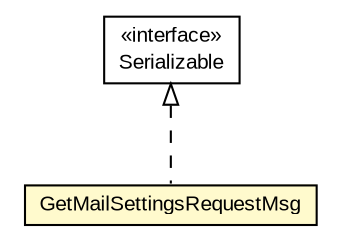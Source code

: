 #!/usr/local/bin/dot
#
# Class diagram 
# Generated by UMLGraph version R5_6-24-gf6e263 (http://www.umlgraph.org/)
#

digraph G {
	edge [fontname="arial",fontsize=10,labelfontname="arial",labelfontsize=10];
	node [fontname="arial",fontsize=10,shape=plaintext];
	nodesep=0.25;
	ranksep=0.5;
	// org.miloss.fgsms.services.interfaces.policyconfiguration.GetMailSettingsRequestMsg
	c467489 [label=<<table title="org.miloss.fgsms.services.interfaces.policyconfiguration.GetMailSettingsRequestMsg" border="0" cellborder="1" cellspacing="0" cellpadding="2" port="p" bgcolor="lemonChiffon" href="./GetMailSettingsRequestMsg.html">
		<tr><td><table border="0" cellspacing="0" cellpadding="1">
<tr><td align="center" balign="center"> GetMailSettingsRequestMsg </td></tr>
		</table></td></tr>
		</table>>, URL="./GetMailSettingsRequestMsg.html", fontname="arial", fontcolor="black", fontsize=10.0];
	//org.miloss.fgsms.services.interfaces.policyconfiguration.GetMailSettingsRequestMsg implements java.io.Serializable
	c468082:p -> c467489:p [dir=back,arrowtail=empty,style=dashed];
	// java.io.Serializable
	c468082 [label=<<table title="java.io.Serializable" border="0" cellborder="1" cellspacing="0" cellpadding="2" port="p" href="http://java.sun.com/j2se/1.4.2/docs/api/java/io/Serializable.html">
		<tr><td><table border="0" cellspacing="0" cellpadding="1">
<tr><td align="center" balign="center"> &#171;interface&#187; </td></tr>
<tr><td align="center" balign="center"> Serializable </td></tr>
		</table></td></tr>
		</table>>, URL="http://java.sun.com/j2se/1.4.2/docs/api/java/io/Serializable.html", fontname="arial", fontcolor="black", fontsize=10.0];
}

